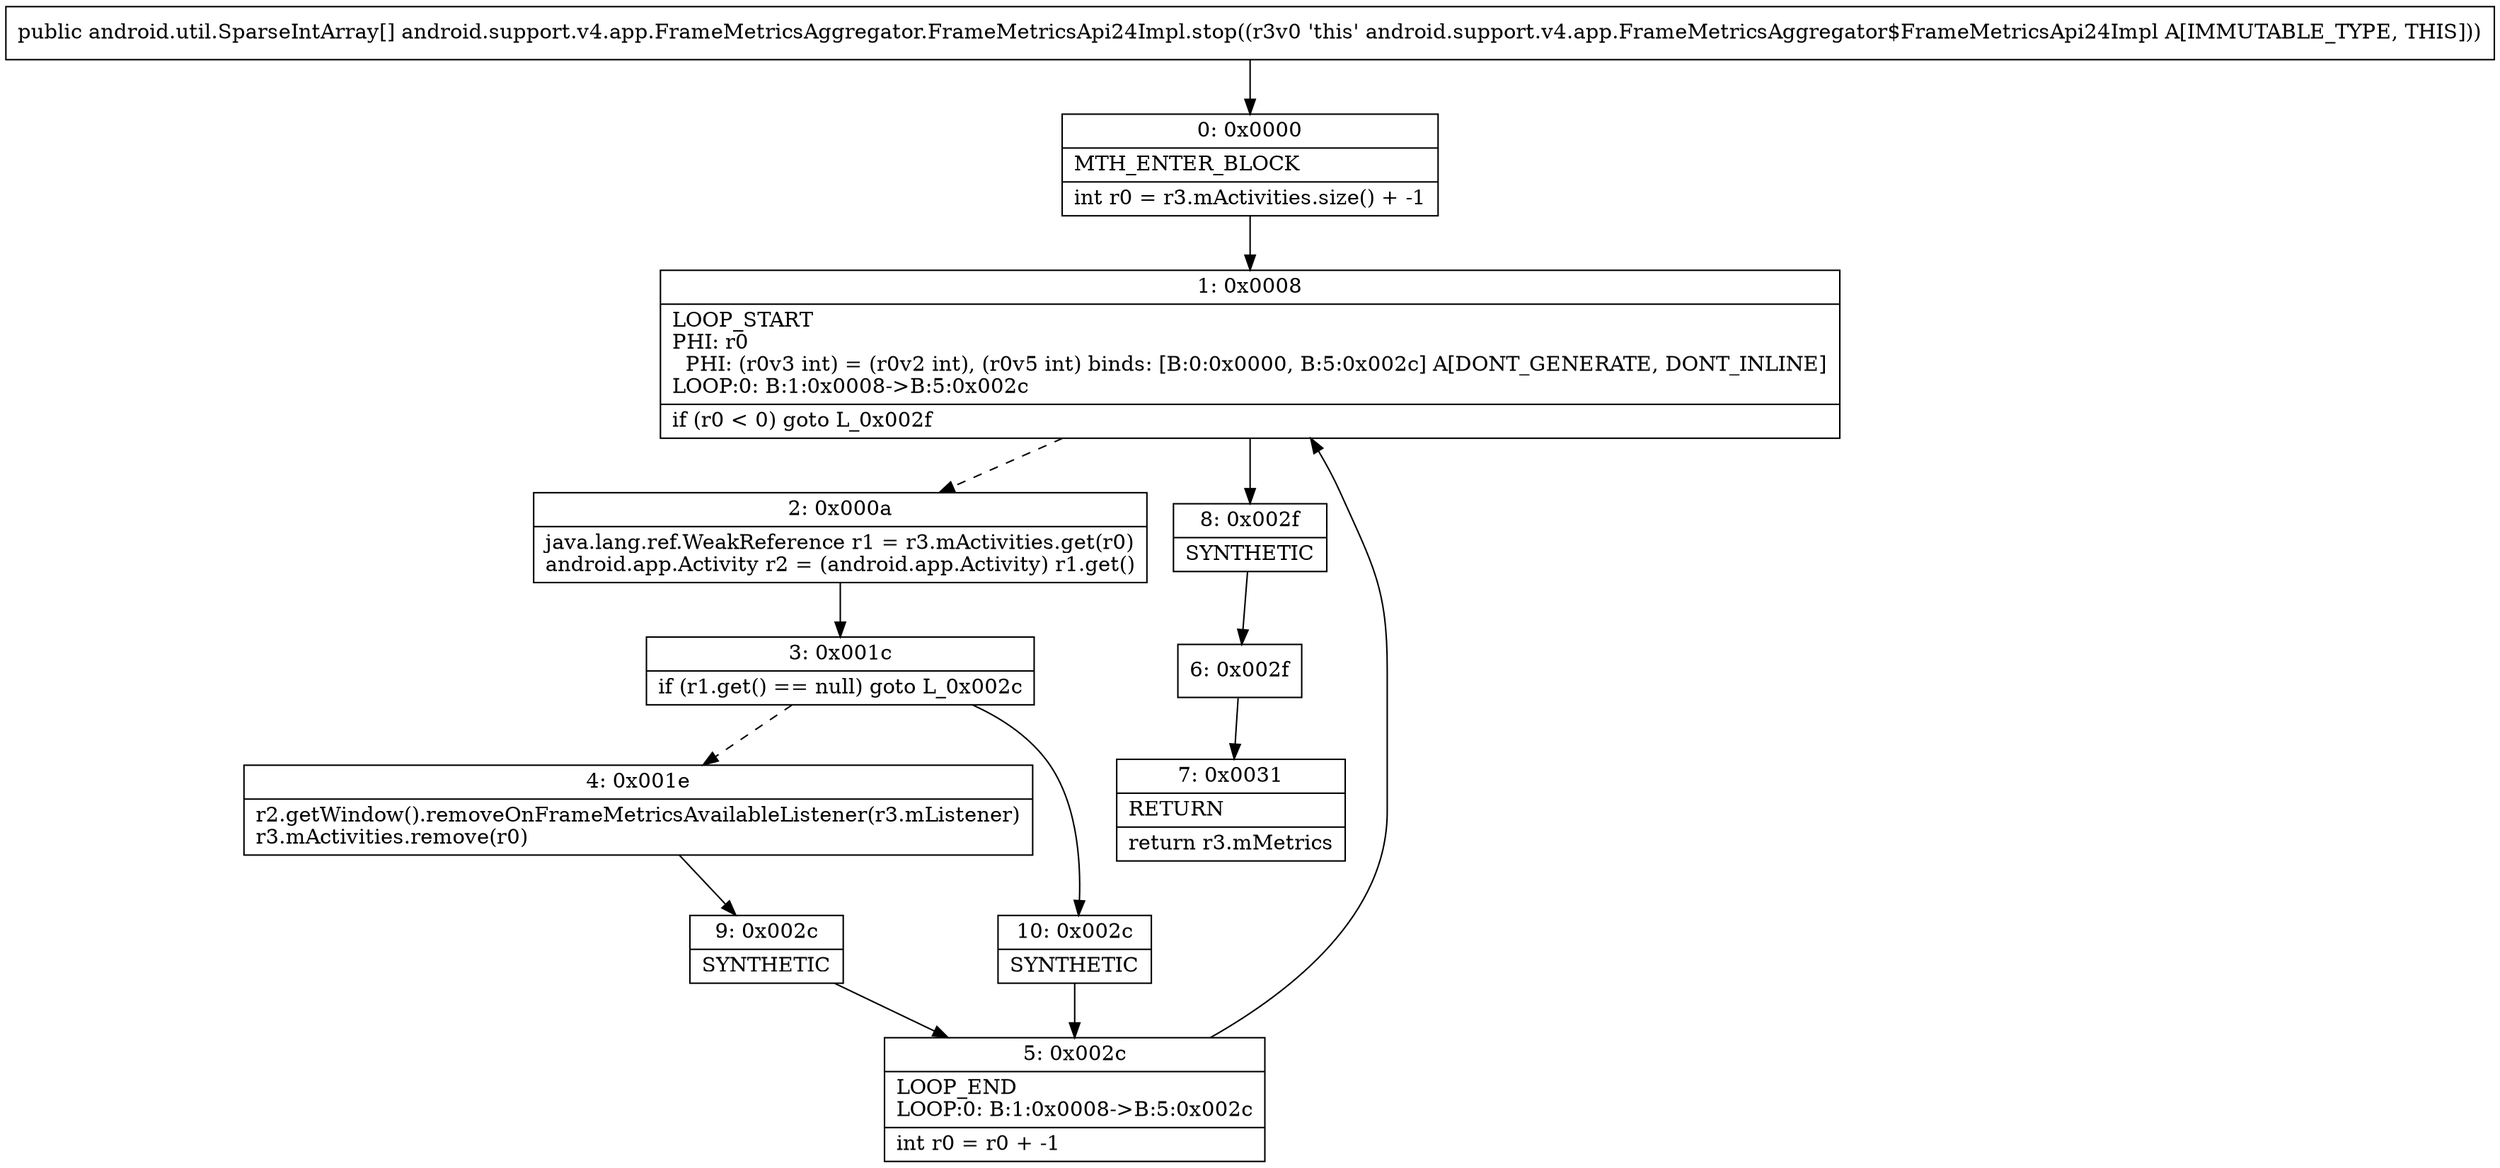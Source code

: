 digraph "CFG forandroid.support.v4.app.FrameMetricsAggregator.FrameMetricsApi24Impl.stop()[Landroid\/util\/SparseIntArray;" {
Node_0 [shape=record,label="{0\:\ 0x0000|MTH_ENTER_BLOCK\l|int r0 = r3.mActivities.size() + \-1\l}"];
Node_1 [shape=record,label="{1\:\ 0x0008|LOOP_START\lPHI: r0 \l  PHI: (r0v3 int) = (r0v2 int), (r0v5 int) binds: [B:0:0x0000, B:5:0x002c] A[DONT_GENERATE, DONT_INLINE]\lLOOP:0: B:1:0x0008\-\>B:5:0x002c\l|if (r0 \< 0) goto L_0x002f\l}"];
Node_2 [shape=record,label="{2\:\ 0x000a|java.lang.ref.WeakReference r1 = r3.mActivities.get(r0)\landroid.app.Activity r2 = (android.app.Activity) r1.get()\l}"];
Node_3 [shape=record,label="{3\:\ 0x001c|if (r1.get() == null) goto L_0x002c\l}"];
Node_4 [shape=record,label="{4\:\ 0x001e|r2.getWindow().removeOnFrameMetricsAvailableListener(r3.mListener)\lr3.mActivities.remove(r0)\l}"];
Node_5 [shape=record,label="{5\:\ 0x002c|LOOP_END\lLOOP:0: B:1:0x0008\-\>B:5:0x002c\l|int r0 = r0 + \-1\l}"];
Node_6 [shape=record,label="{6\:\ 0x002f}"];
Node_7 [shape=record,label="{7\:\ 0x0031|RETURN\l|return r3.mMetrics\l}"];
Node_8 [shape=record,label="{8\:\ 0x002f|SYNTHETIC\l}"];
Node_9 [shape=record,label="{9\:\ 0x002c|SYNTHETIC\l}"];
Node_10 [shape=record,label="{10\:\ 0x002c|SYNTHETIC\l}"];
MethodNode[shape=record,label="{public android.util.SparseIntArray[] android.support.v4.app.FrameMetricsAggregator.FrameMetricsApi24Impl.stop((r3v0 'this' android.support.v4.app.FrameMetricsAggregator$FrameMetricsApi24Impl A[IMMUTABLE_TYPE, THIS])) }"];
MethodNode -> Node_0;
Node_0 -> Node_1;
Node_1 -> Node_2[style=dashed];
Node_1 -> Node_8;
Node_2 -> Node_3;
Node_3 -> Node_4[style=dashed];
Node_3 -> Node_10;
Node_4 -> Node_9;
Node_5 -> Node_1;
Node_6 -> Node_7;
Node_8 -> Node_6;
Node_9 -> Node_5;
Node_10 -> Node_5;
}

